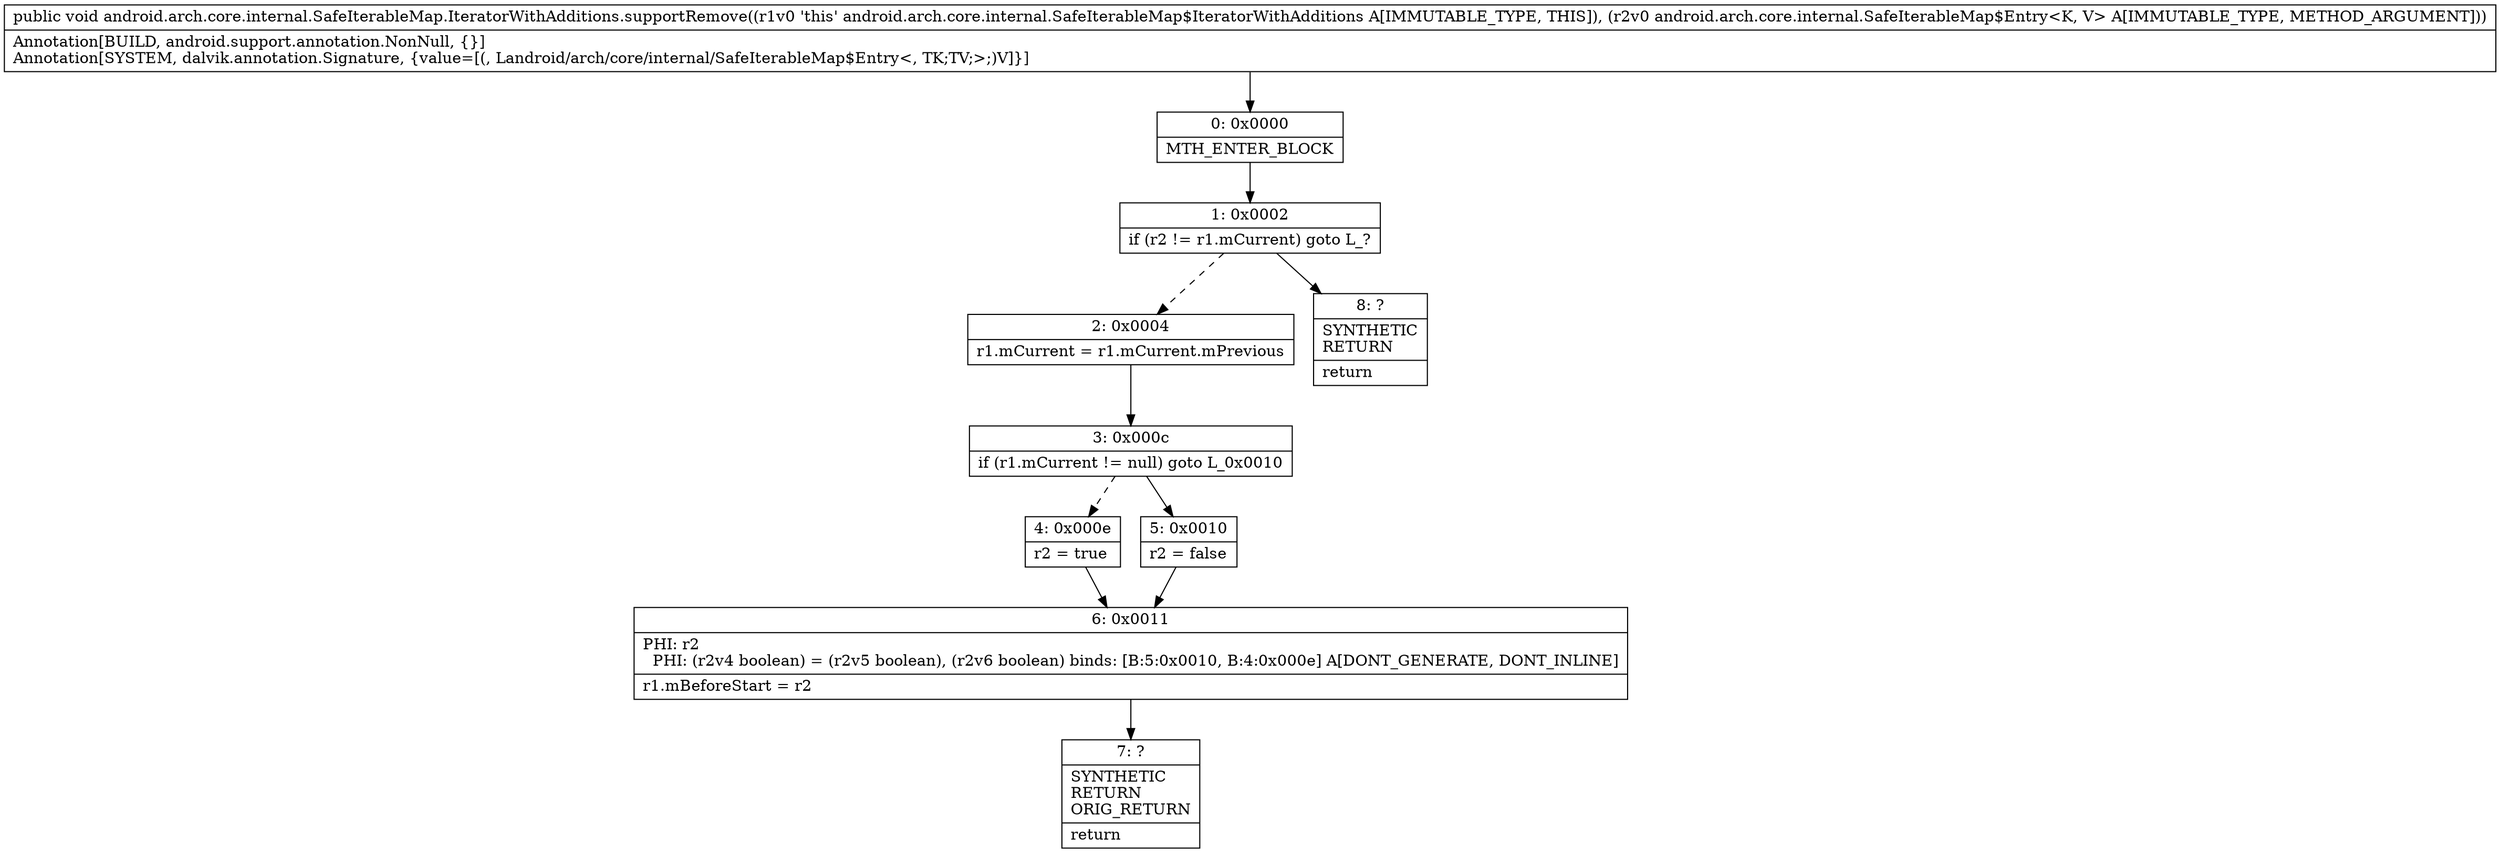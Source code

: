 digraph "CFG forandroid.arch.core.internal.SafeIterableMap.IteratorWithAdditions.supportRemove(Landroid\/arch\/core\/internal\/SafeIterableMap$Entry;)V" {
Node_0 [shape=record,label="{0\:\ 0x0000|MTH_ENTER_BLOCK\l}"];
Node_1 [shape=record,label="{1\:\ 0x0002|if (r2 != r1.mCurrent) goto L_?\l}"];
Node_2 [shape=record,label="{2\:\ 0x0004|r1.mCurrent = r1.mCurrent.mPrevious\l}"];
Node_3 [shape=record,label="{3\:\ 0x000c|if (r1.mCurrent != null) goto L_0x0010\l}"];
Node_4 [shape=record,label="{4\:\ 0x000e|r2 = true\l}"];
Node_5 [shape=record,label="{5\:\ 0x0010|r2 = false\l}"];
Node_6 [shape=record,label="{6\:\ 0x0011|PHI: r2 \l  PHI: (r2v4 boolean) = (r2v5 boolean), (r2v6 boolean) binds: [B:5:0x0010, B:4:0x000e] A[DONT_GENERATE, DONT_INLINE]\l|r1.mBeforeStart = r2\l}"];
Node_7 [shape=record,label="{7\:\ ?|SYNTHETIC\lRETURN\lORIG_RETURN\l|return\l}"];
Node_8 [shape=record,label="{8\:\ ?|SYNTHETIC\lRETURN\l|return\l}"];
MethodNode[shape=record,label="{public void android.arch.core.internal.SafeIterableMap.IteratorWithAdditions.supportRemove((r1v0 'this' android.arch.core.internal.SafeIterableMap$IteratorWithAdditions A[IMMUTABLE_TYPE, THIS]), (r2v0 android.arch.core.internal.SafeIterableMap$Entry\<K, V\> A[IMMUTABLE_TYPE, METHOD_ARGUMENT]))  | Annotation[BUILD, android.support.annotation.NonNull, \{\}]\lAnnotation[SYSTEM, dalvik.annotation.Signature, \{value=[(, Landroid\/arch\/core\/internal\/SafeIterableMap$Entry\<, TK;TV;\>;)V]\}]\l}"];
MethodNode -> Node_0;
Node_0 -> Node_1;
Node_1 -> Node_2[style=dashed];
Node_1 -> Node_8;
Node_2 -> Node_3;
Node_3 -> Node_4[style=dashed];
Node_3 -> Node_5;
Node_4 -> Node_6;
Node_5 -> Node_6;
Node_6 -> Node_7;
}

